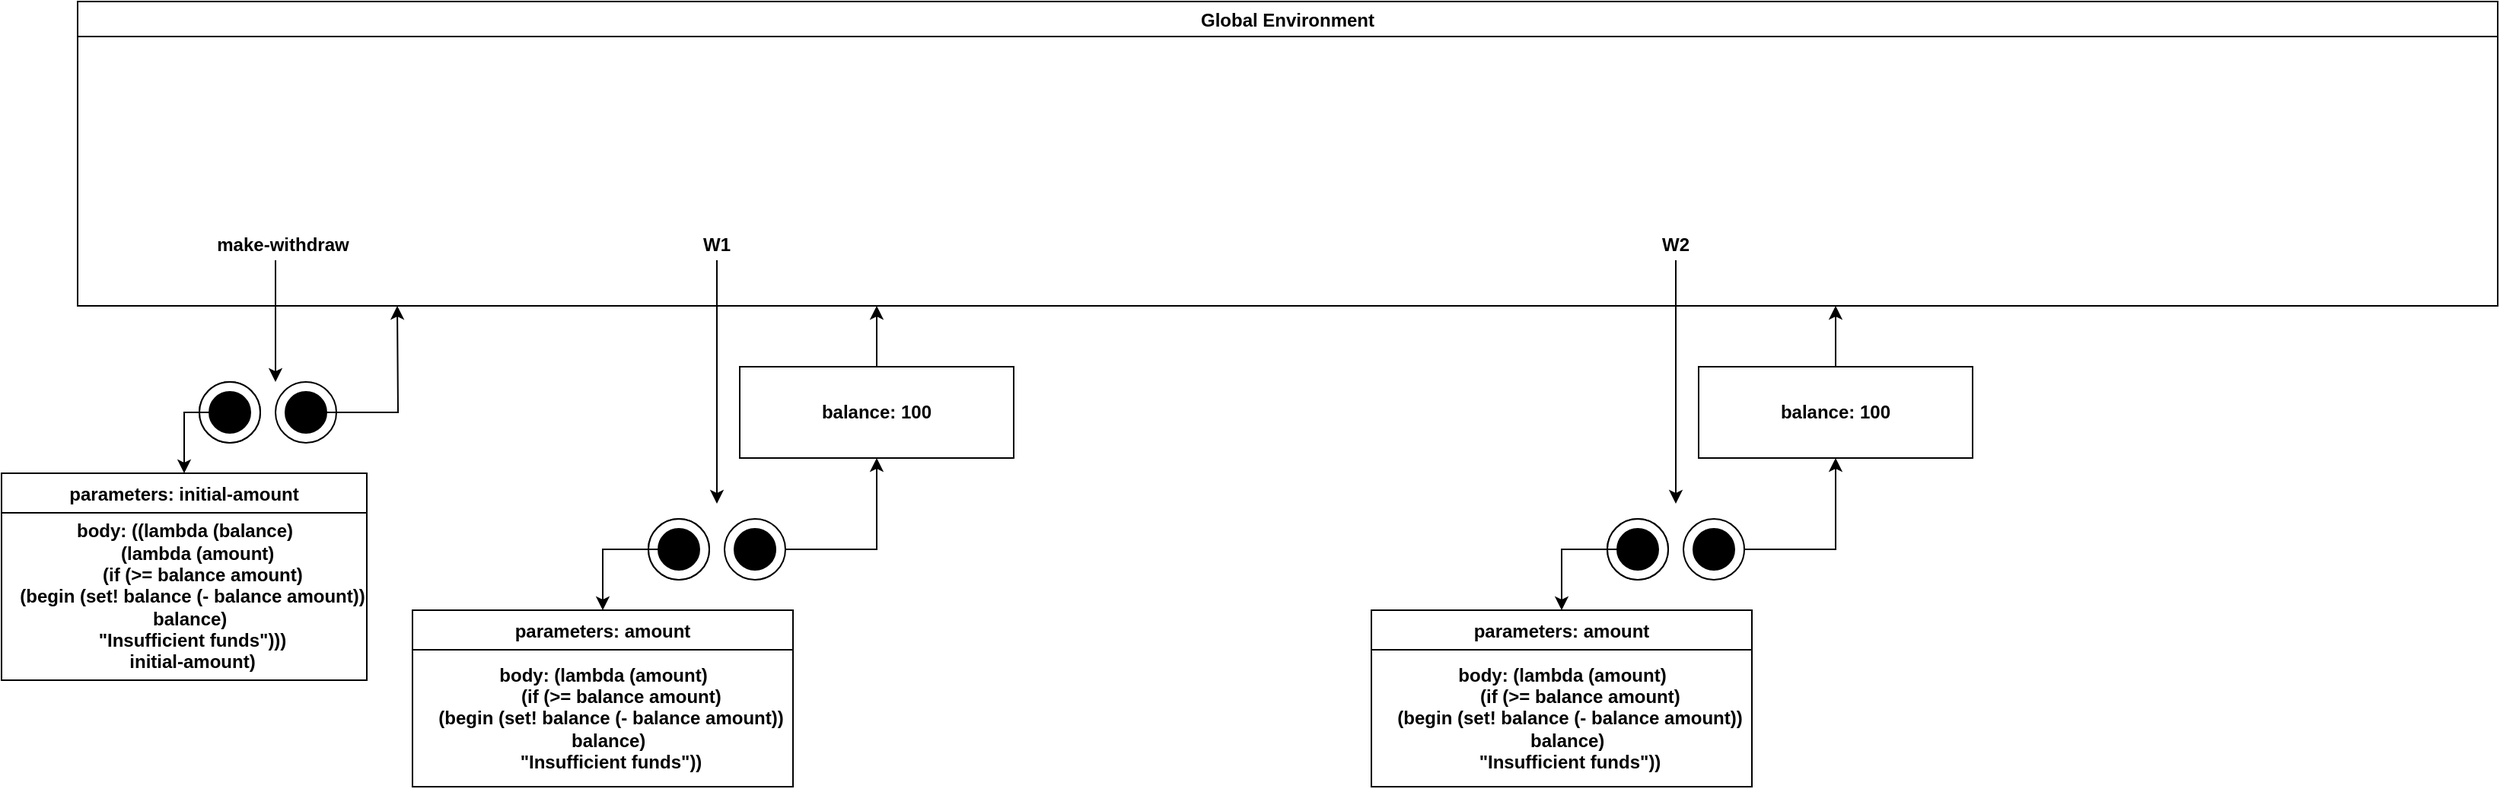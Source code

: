 <mxfile version="20.2.0" type="onedrive"><diagram id="kfDIRKvqegw2uB67PyOM" name="Page-1"><mxGraphModel grid="1" page="1" gridSize="10" guides="1" tooltips="1" connect="1" arrows="1" fold="1" pageScale="1" pageWidth="827" pageHeight="1169" math="0" shadow="0"><root><mxCell id="0"/><mxCell id="1" parent="0"/><mxCell id="6qff64zCj-VwjpIvM6aq-5" value="Global Environment" style="swimlane;labelBackgroundColor=#ffffff;" vertex="1" parent="1"><mxGeometry x="140" y="210" width="1590" height="200" as="geometry"/></mxCell><mxCell id="6qff64zCj-VwjpIvM6aq-6" value="&lt;b&gt;make-withdraw&lt;br&gt;&lt;/b&gt;" style="text;html=1;strokeColor=none;fillColor=none;align=center;verticalAlign=middle;whiteSpace=wrap;rounded=0;labelBackgroundColor=#ffffff;" vertex="1" parent="6qff64zCj-VwjpIvM6aq-5"><mxGeometry x="70" y="150" width="130" height="20" as="geometry"/></mxCell><mxCell id="NxUSfzt4S8Dqe7hjAfuP-22" value="&lt;b&gt;W1&lt;br&gt;&lt;/b&gt;" style="text;html=1;strokeColor=none;fillColor=none;align=center;verticalAlign=middle;whiteSpace=wrap;rounded=0;labelBackgroundColor=#ffffff;" vertex="1" parent="6qff64zCj-VwjpIvM6aq-5"><mxGeometry x="355" y="150" width="130" height="20" as="geometry"/></mxCell><mxCell id="6qff64zCj-VwjpIvM6aq-7" value="" style="group" connectable="0" vertex="1" parent="1"><mxGeometry x="220" y="460" width="40" height="40" as="geometry"/></mxCell><mxCell id="6qff64zCj-VwjpIvM6aq-8" value="" style="ellipse;whiteSpace=wrap;html=1;aspect=fixed;labelBackgroundColor=#ffffff;" vertex="1" parent="6qff64zCj-VwjpIvM6aq-7"><mxGeometry width="40" height="40" as="geometry"/></mxCell><mxCell id="6qff64zCj-VwjpIvM6aq-9" value="" style="ellipse;whiteSpace=wrap;html=1;aspect=fixed;labelBackgroundColor=#ffffff;strokeWidth=8;fillColor=#000000;" vertex="1" parent="6qff64zCj-VwjpIvM6aq-7"><mxGeometry x="10" y="10" width="20" height="20" as="geometry"/></mxCell><mxCell id="6qff64zCj-VwjpIvM6aq-10" value="" style="group" connectable="0" vertex="1" parent="1"><mxGeometry x="220" y="460" width="40" height="40" as="geometry"/></mxCell><mxCell id="6qff64zCj-VwjpIvM6aq-11" value="" style="ellipse;whiteSpace=wrap;html=1;aspect=fixed;labelBackgroundColor=#ffffff;" vertex="1" parent="6qff64zCj-VwjpIvM6aq-10"><mxGeometry width="40" height="40" as="geometry"/></mxCell><mxCell id="6qff64zCj-VwjpIvM6aq-12" value="" style="ellipse;whiteSpace=wrap;html=1;aspect=fixed;labelBackgroundColor=#ffffff;strokeWidth=8;fillColor=#000000;" vertex="1" parent="6qff64zCj-VwjpIvM6aq-10"><mxGeometry x="10" y="10" width="20" height="20" as="geometry"/></mxCell><mxCell id="6qff64zCj-VwjpIvM6aq-13" value="" style="group" connectable="0" vertex="1" parent="1"><mxGeometry x="270" y="460" width="40" height="40" as="geometry"/></mxCell><mxCell id="6qff64zCj-VwjpIvM6aq-14" value="" style="ellipse;whiteSpace=wrap;html=1;aspect=fixed;labelBackgroundColor=#ffffff;" vertex="1" parent="6qff64zCj-VwjpIvM6aq-13"><mxGeometry width="40" height="40" as="geometry"/></mxCell><mxCell id="6qff64zCj-VwjpIvM6aq-15" value="" style="ellipse;whiteSpace=wrap;html=1;aspect=fixed;labelBackgroundColor=#ffffff;strokeWidth=8;fillColor=#000000;" vertex="1" parent="6qff64zCj-VwjpIvM6aq-13"><mxGeometry x="10" y="10" width="20" height="20" as="geometry"/></mxCell><mxCell id="6qff64zCj-VwjpIvM6aq-16" style="edgeStyle=orthogonalEdgeStyle;rounded=0;orthogonalLoop=1;jettySize=auto;html=1;" edge="1" parent="1" source="6qff64zCj-VwjpIvM6aq-6"><mxGeometry relative="1" as="geometry"><mxPoint x="270" y="460" as="targetPoint"/><Array as="points"><mxPoint x="270" y="370"/></Array></mxGeometry></mxCell><mxCell id="6qff64zCj-VwjpIvM6aq-17" value="parameters: initial-amount" style="swimlane;fontStyle=1;align=center;verticalAlign=top;childLayout=stackLayout;horizontal=1;startSize=26;horizontalStack=0;resizeParent=1;resizeParentMax=0;resizeLast=0;collapsible=1;marginBottom=0;" vertex="1" parent="1"><mxGeometry x="90" y="520" width="240" height="136" as="geometry"/></mxCell><mxCell id="6qff64zCj-VwjpIvM6aq-18" value="&lt;b&gt;body:&amp;nbsp;&lt;/b&gt;&lt;span style=&quot;background-color: initial;&quot;&gt;&lt;b&gt;((lambda (balance)&lt;/b&gt;&lt;/span&gt;&lt;div&gt;&lt;b&gt;&amp;nbsp; &amp;nbsp; &amp;nbsp;(lambda (amount)&lt;/b&gt;&lt;/div&gt;&lt;div&gt;&lt;b&gt;&amp;nbsp; &amp;nbsp; &amp;nbsp; &amp;nbsp;(if (&amp;gt;= balance amount)&lt;/b&gt;&lt;/div&gt;&lt;div&gt;&lt;b&gt;&lt;span style=&quot;&quot;&gt;&#9;&lt;/span&gt;&amp;nbsp; &amp;nbsp;(begin (set! balance (- balance amount))&lt;/b&gt;&lt;/div&gt;&lt;div&gt;&lt;b&gt;&lt;span style=&quot;&quot;&gt;&#9;&#9;&lt;/span&gt;&amp;nbsp; balance)&lt;/b&gt;&lt;/div&gt;&lt;div&gt;&lt;b&gt;&lt;span style=&quot;&quot;&gt;&#9;&lt;/span&gt;&amp;nbsp; &amp;nbsp;&quot;Insufficient funds&quot;)))&lt;/b&gt;&lt;/div&gt;&lt;div&gt;&lt;b&gt;&amp;nbsp; &amp;nbsp;initial-amount)&lt;/b&gt;&lt;/div&gt;" style="text;html=1;align=center;verticalAlign=middle;resizable=0;points=[];autosize=1;strokeColor=none;" vertex="1" parent="6qff64zCj-VwjpIvM6aq-17"><mxGeometry y="26" width="240" height="110" as="geometry"/></mxCell><mxCell id="6qff64zCj-VwjpIvM6aq-19" style="edgeStyle=orthogonalEdgeStyle;rounded=0;orthogonalLoop=1;jettySize=auto;html=1;exitX=0;exitY=0.5;exitDx=0;exitDy=0;entryX=0.5;entryY=0;entryDx=0;entryDy=0;" edge="1" parent="1" source="6qff64zCj-VwjpIvM6aq-12" target="6qff64zCj-VwjpIvM6aq-17"><mxGeometry relative="1" as="geometry"/></mxCell><mxCell id="6qff64zCj-VwjpIvM6aq-20" style="edgeStyle=orthogonalEdgeStyle;rounded=0;orthogonalLoop=1;jettySize=auto;html=1;exitX=1;exitY=0.5;exitDx=0;exitDy=0;" edge="1" parent="1" source="6qff64zCj-VwjpIvM6aq-15"><mxGeometry relative="1" as="geometry"><mxPoint x="350" y="410" as="targetPoint"/></mxGeometry></mxCell><mxCell id="NxUSfzt4S8Dqe7hjAfuP-23" value="" style="group" connectable="0" vertex="1" parent="1"><mxGeometry x="515" y="550" width="40" height="40" as="geometry"/></mxCell><mxCell id="NxUSfzt4S8Dqe7hjAfuP-24" value="" style="ellipse;whiteSpace=wrap;html=1;aspect=fixed;labelBackgroundColor=#ffffff;" vertex="1" parent="NxUSfzt4S8Dqe7hjAfuP-23"><mxGeometry width="40" height="40" as="geometry"/></mxCell><mxCell id="NxUSfzt4S8Dqe7hjAfuP-25" value="" style="ellipse;whiteSpace=wrap;html=1;aspect=fixed;labelBackgroundColor=#ffffff;strokeWidth=8;fillColor=#000000;" vertex="1" parent="NxUSfzt4S8Dqe7hjAfuP-23"><mxGeometry x="10" y="10" width="20" height="20" as="geometry"/></mxCell><mxCell id="NxUSfzt4S8Dqe7hjAfuP-26" value="" style="group" connectable="0" vertex="1" parent="1"><mxGeometry x="515" y="550" width="40" height="40" as="geometry"/></mxCell><mxCell id="NxUSfzt4S8Dqe7hjAfuP-27" value="" style="ellipse;whiteSpace=wrap;html=1;aspect=fixed;labelBackgroundColor=#ffffff;" vertex="1" parent="NxUSfzt4S8Dqe7hjAfuP-26"><mxGeometry width="40" height="40" as="geometry"/></mxCell><mxCell id="NxUSfzt4S8Dqe7hjAfuP-28" value="" style="ellipse;whiteSpace=wrap;html=1;aspect=fixed;labelBackgroundColor=#ffffff;strokeWidth=8;fillColor=#000000;" vertex="1" parent="NxUSfzt4S8Dqe7hjAfuP-26"><mxGeometry x="10" y="10" width="20" height="20" as="geometry"/></mxCell><mxCell id="NxUSfzt4S8Dqe7hjAfuP-29" value="" style="group" connectable="0" vertex="1" parent="1"><mxGeometry x="565" y="550" width="40" height="40" as="geometry"/></mxCell><mxCell id="NxUSfzt4S8Dqe7hjAfuP-30" value="" style="ellipse;whiteSpace=wrap;html=1;aspect=fixed;labelBackgroundColor=#ffffff;" vertex="1" parent="NxUSfzt4S8Dqe7hjAfuP-29"><mxGeometry width="40" height="40" as="geometry"/></mxCell><mxCell id="NxUSfzt4S8Dqe7hjAfuP-31" value="" style="ellipse;whiteSpace=wrap;html=1;aspect=fixed;labelBackgroundColor=#ffffff;strokeWidth=8;fillColor=#000000;" vertex="1" parent="NxUSfzt4S8Dqe7hjAfuP-29"><mxGeometry x="10" y="10" width="20" height="20" as="geometry"/></mxCell><mxCell id="NxUSfzt4S8Dqe7hjAfuP-32" style="edgeStyle=orthogonalEdgeStyle;rounded=0;orthogonalLoop=1;jettySize=auto;html=1;" edge="1" parent="1" source="NxUSfzt4S8Dqe7hjAfuP-22"><mxGeometry relative="1" as="geometry"><mxPoint x="560" y="540" as="targetPoint"/><Array as="points"><mxPoint x="560" y="370"/></Array></mxGeometry></mxCell><mxCell id="NxUSfzt4S8Dqe7hjAfuP-33" value="parameters: amount" style="swimlane;fontStyle=1;align=center;verticalAlign=top;childLayout=stackLayout;horizontal=1;startSize=26;horizontalStack=0;resizeParent=1;resizeParentMax=0;resizeLast=0;collapsible=1;marginBottom=0;" vertex="1" parent="1"><mxGeometry x="360" y="610" width="250" height="116" as="geometry"/></mxCell><mxCell id="NxUSfzt4S8Dqe7hjAfuP-34" value="&lt;b&gt;body:&amp;nbsp;&lt;/b&gt;&lt;span style=&quot;background-color: initial;&quot;&gt;&lt;b&gt;(lambda (amount)&lt;/b&gt;&lt;/span&gt;&lt;div&gt;&lt;b&gt;&amp;nbsp; &amp;nbsp; &amp;nbsp; &amp;nbsp;(if (&amp;gt;= balance amount)&lt;/b&gt;&lt;/div&gt;&lt;div&gt;&lt;b&gt;&lt;span style=&quot;&quot;&gt;&#9;&lt;/span&gt;&amp;nbsp; &amp;nbsp;(begin (set! balance (- balance amount))&lt;/b&gt;&lt;/div&gt;&lt;div&gt;&lt;b&gt;&lt;span style=&quot;&quot;&gt;&#9;&#9;&lt;/span&gt;&amp;nbsp; balance)&lt;/b&gt;&lt;/div&gt;&lt;div&gt;&lt;b&gt;&lt;span style=&quot;&quot;&gt;&#9;&lt;/span&gt;&amp;nbsp; &amp;nbsp;&quot;Insufficient funds&quot;))&lt;/b&gt;&lt;/div&gt;" style="text;html=1;align=center;verticalAlign=middle;resizable=0;points=[];autosize=1;strokeColor=none;" vertex="1" parent="NxUSfzt4S8Dqe7hjAfuP-33"><mxGeometry y="26" width="250" height="90" as="geometry"/></mxCell><mxCell id="NxUSfzt4S8Dqe7hjAfuP-35" style="edgeStyle=orthogonalEdgeStyle;rounded=0;orthogonalLoop=1;jettySize=auto;html=1;exitX=0;exitY=0.5;exitDx=0;exitDy=0;entryX=0.5;entryY=0;entryDx=0;entryDy=0;" edge="1" parent="1" source="NxUSfzt4S8Dqe7hjAfuP-28" target="NxUSfzt4S8Dqe7hjAfuP-33"><mxGeometry relative="1" as="geometry"/></mxCell><mxCell id="NxUSfzt4S8Dqe7hjAfuP-42" style="edgeStyle=orthogonalEdgeStyle;rounded=0;orthogonalLoop=1;jettySize=auto;html=1;" edge="1" parent="1" source="NxUSfzt4S8Dqe7hjAfuP-38"><mxGeometry relative="1" as="geometry"><mxPoint x="665" y="410" as="targetPoint"/></mxGeometry></mxCell><mxCell id="NxUSfzt4S8Dqe7hjAfuP-38" value="" style="rounded=0;whiteSpace=wrap;html=1;fillColor=none;gradientColor=default;" vertex="1" parent="1"><mxGeometry x="575" y="450" width="180" height="60" as="geometry"/></mxCell><mxCell id="NxUSfzt4S8Dqe7hjAfuP-40" value="&lt;b&gt;balance: 100&lt;/b&gt;" style="text;html=1;strokeColor=none;fillColor=none;align=center;verticalAlign=middle;whiteSpace=wrap;rounded=0;" vertex="1" parent="1"><mxGeometry x="610" y="465" width="110" height="30" as="geometry"/></mxCell><mxCell id="NxUSfzt4S8Dqe7hjAfuP-41" style="edgeStyle=orthogonalEdgeStyle;rounded=0;orthogonalLoop=1;jettySize=auto;html=1;entryX=0.5;entryY=1;entryDx=0;entryDy=0;" edge="1" parent="1" source="NxUSfzt4S8Dqe7hjAfuP-30" target="NxUSfzt4S8Dqe7hjAfuP-38"><mxGeometry relative="1" as="geometry"><Array as="points"><mxPoint x="665" y="570"/></Array></mxGeometry></mxCell><mxCell id="NxUSfzt4S8Dqe7hjAfuP-43" value="&lt;b&gt;W2&lt;br&gt;&lt;/b&gt;" style="text;html=1;strokeColor=none;fillColor=none;align=center;verticalAlign=middle;whiteSpace=wrap;rounded=0;labelBackgroundColor=#ffffff;" vertex="1" parent="1"><mxGeometry x="1125" y="360" width="130" height="20" as="geometry"/></mxCell><mxCell id="NxUSfzt4S8Dqe7hjAfuP-44" value="" style="group" connectable="0" vertex="1" parent="1"><mxGeometry x="1145" y="550" width="40" height="40" as="geometry"/></mxCell><mxCell id="NxUSfzt4S8Dqe7hjAfuP-45" value="" style="ellipse;whiteSpace=wrap;html=1;aspect=fixed;labelBackgroundColor=#ffffff;" vertex="1" parent="NxUSfzt4S8Dqe7hjAfuP-44"><mxGeometry width="40" height="40" as="geometry"/></mxCell><mxCell id="NxUSfzt4S8Dqe7hjAfuP-46" value="" style="ellipse;whiteSpace=wrap;html=1;aspect=fixed;labelBackgroundColor=#ffffff;strokeWidth=8;fillColor=#000000;" vertex="1" parent="NxUSfzt4S8Dqe7hjAfuP-44"><mxGeometry x="10" y="10" width="20" height="20" as="geometry"/></mxCell><mxCell id="NxUSfzt4S8Dqe7hjAfuP-47" value="" style="group" connectable="0" vertex="1" parent="1"><mxGeometry x="1145" y="550" width="40" height="40" as="geometry"/></mxCell><mxCell id="NxUSfzt4S8Dqe7hjAfuP-48" value="" style="ellipse;whiteSpace=wrap;html=1;aspect=fixed;labelBackgroundColor=#ffffff;" vertex="1" parent="NxUSfzt4S8Dqe7hjAfuP-47"><mxGeometry width="40" height="40" as="geometry"/></mxCell><mxCell id="NxUSfzt4S8Dqe7hjAfuP-49" value="" style="ellipse;whiteSpace=wrap;html=1;aspect=fixed;labelBackgroundColor=#ffffff;strokeWidth=8;fillColor=#000000;" vertex="1" parent="NxUSfzt4S8Dqe7hjAfuP-47"><mxGeometry x="10" y="10" width="20" height="20" as="geometry"/></mxCell><mxCell id="NxUSfzt4S8Dqe7hjAfuP-50" value="" style="group" connectable="0" vertex="1" parent="1"><mxGeometry x="1195" y="550" width="40" height="40" as="geometry"/></mxCell><mxCell id="NxUSfzt4S8Dqe7hjAfuP-51" value="" style="ellipse;whiteSpace=wrap;html=1;aspect=fixed;labelBackgroundColor=#ffffff;" vertex="1" parent="NxUSfzt4S8Dqe7hjAfuP-50"><mxGeometry width="40" height="40" as="geometry"/></mxCell><mxCell id="NxUSfzt4S8Dqe7hjAfuP-52" value="" style="ellipse;whiteSpace=wrap;html=1;aspect=fixed;labelBackgroundColor=#ffffff;strokeWidth=8;fillColor=#000000;" vertex="1" parent="NxUSfzt4S8Dqe7hjAfuP-50"><mxGeometry x="10" y="10" width="20" height="20" as="geometry"/></mxCell><mxCell id="NxUSfzt4S8Dqe7hjAfuP-53" style="edgeStyle=orthogonalEdgeStyle;rounded=0;orthogonalLoop=1;jettySize=auto;html=1;" edge="1" parent="1" source="NxUSfzt4S8Dqe7hjAfuP-43"><mxGeometry relative="1" as="geometry"><mxPoint x="1190" y="540" as="targetPoint"/><Array as="points"><mxPoint x="1190" y="370"/></Array></mxGeometry></mxCell><mxCell id="NxUSfzt4S8Dqe7hjAfuP-54" value="parameters: amount" style="swimlane;fontStyle=1;align=center;verticalAlign=top;childLayout=stackLayout;horizontal=1;startSize=26;horizontalStack=0;resizeParent=1;resizeParentMax=0;resizeLast=0;collapsible=1;marginBottom=0;" vertex="1" parent="1"><mxGeometry x="990" y="610" width="250" height="116" as="geometry"/></mxCell><mxCell id="NxUSfzt4S8Dqe7hjAfuP-55" value="&lt;b&gt;body:&amp;nbsp;&lt;/b&gt;&lt;span style=&quot;background-color: initial;&quot;&gt;&lt;b&gt;(lambda (amount)&lt;/b&gt;&lt;/span&gt;&lt;div&gt;&lt;b&gt;&amp;nbsp; &amp;nbsp; &amp;nbsp; &amp;nbsp;(if (&amp;gt;= balance amount)&lt;/b&gt;&lt;/div&gt;&lt;div&gt;&lt;b&gt;&lt;span style=&quot;&quot;&gt;&#9;&lt;/span&gt;&amp;nbsp; &amp;nbsp;(begin (set! balance (- balance amount))&lt;/b&gt;&lt;/div&gt;&lt;div&gt;&lt;b&gt;&lt;span style=&quot;&quot;&gt;&#9;&#9;&lt;/span&gt;&amp;nbsp; balance)&lt;/b&gt;&lt;/div&gt;&lt;div&gt;&lt;b&gt;&lt;span style=&quot;&quot;&gt;&#9;&lt;/span&gt;&amp;nbsp; &amp;nbsp;&quot;Insufficient funds&quot;))&lt;/b&gt;&lt;/div&gt;" style="text;html=1;align=center;verticalAlign=middle;resizable=0;points=[];autosize=1;strokeColor=none;" vertex="1" parent="NxUSfzt4S8Dqe7hjAfuP-54"><mxGeometry y="26" width="250" height="90" as="geometry"/></mxCell><mxCell id="NxUSfzt4S8Dqe7hjAfuP-56" style="edgeStyle=orthogonalEdgeStyle;rounded=0;orthogonalLoop=1;jettySize=auto;html=1;exitX=0;exitY=0.5;exitDx=0;exitDy=0;entryX=0.5;entryY=0;entryDx=0;entryDy=0;" edge="1" parent="1" source="NxUSfzt4S8Dqe7hjAfuP-49" target="NxUSfzt4S8Dqe7hjAfuP-54"><mxGeometry relative="1" as="geometry"/></mxCell><mxCell id="NxUSfzt4S8Dqe7hjAfuP-57" style="edgeStyle=orthogonalEdgeStyle;rounded=0;orthogonalLoop=1;jettySize=auto;html=1;" edge="1" parent="1" source="NxUSfzt4S8Dqe7hjAfuP-58"><mxGeometry relative="1" as="geometry"><mxPoint x="1295" y="410" as="targetPoint"/></mxGeometry></mxCell><mxCell id="NxUSfzt4S8Dqe7hjAfuP-58" value="" style="rounded=0;whiteSpace=wrap;html=1;fillColor=none;gradientColor=default;" vertex="1" parent="1"><mxGeometry x="1205" y="450" width="180" height="60" as="geometry"/></mxCell><mxCell id="NxUSfzt4S8Dqe7hjAfuP-59" value="&lt;b&gt;balance: 100&lt;/b&gt;" style="text;html=1;strokeColor=none;fillColor=none;align=center;verticalAlign=middle;whiteSpace=wrap;rounded=0;" vertex="1" parent="1"><mxGeometry x="1240" y="465" width="110" height="30" as="geometry"/></mxCell><mxCell id="NxUSfzt4S8Dqe7hjAfuP-60" style="edgeStyle=orthogonalEdgeStyle;rounded=0;orthogonalLoop=1;jettySize=auto;html=1;entryX=0.5;entryY=1;entryDx=0;entryDy=0;" edge="1" parent="1" source="NxUSfzt4S8Dqe7hjAfuP-51" target="NxUSfzt4S8Dqe7hjAfuP-58"><mxGeometry relative="1" as="geometry"><Array as="points"><mxPoint x="1295" y="570"/></Array></mxGeometry></mxCell></root></mxGraphModel></diagram></mxfile>